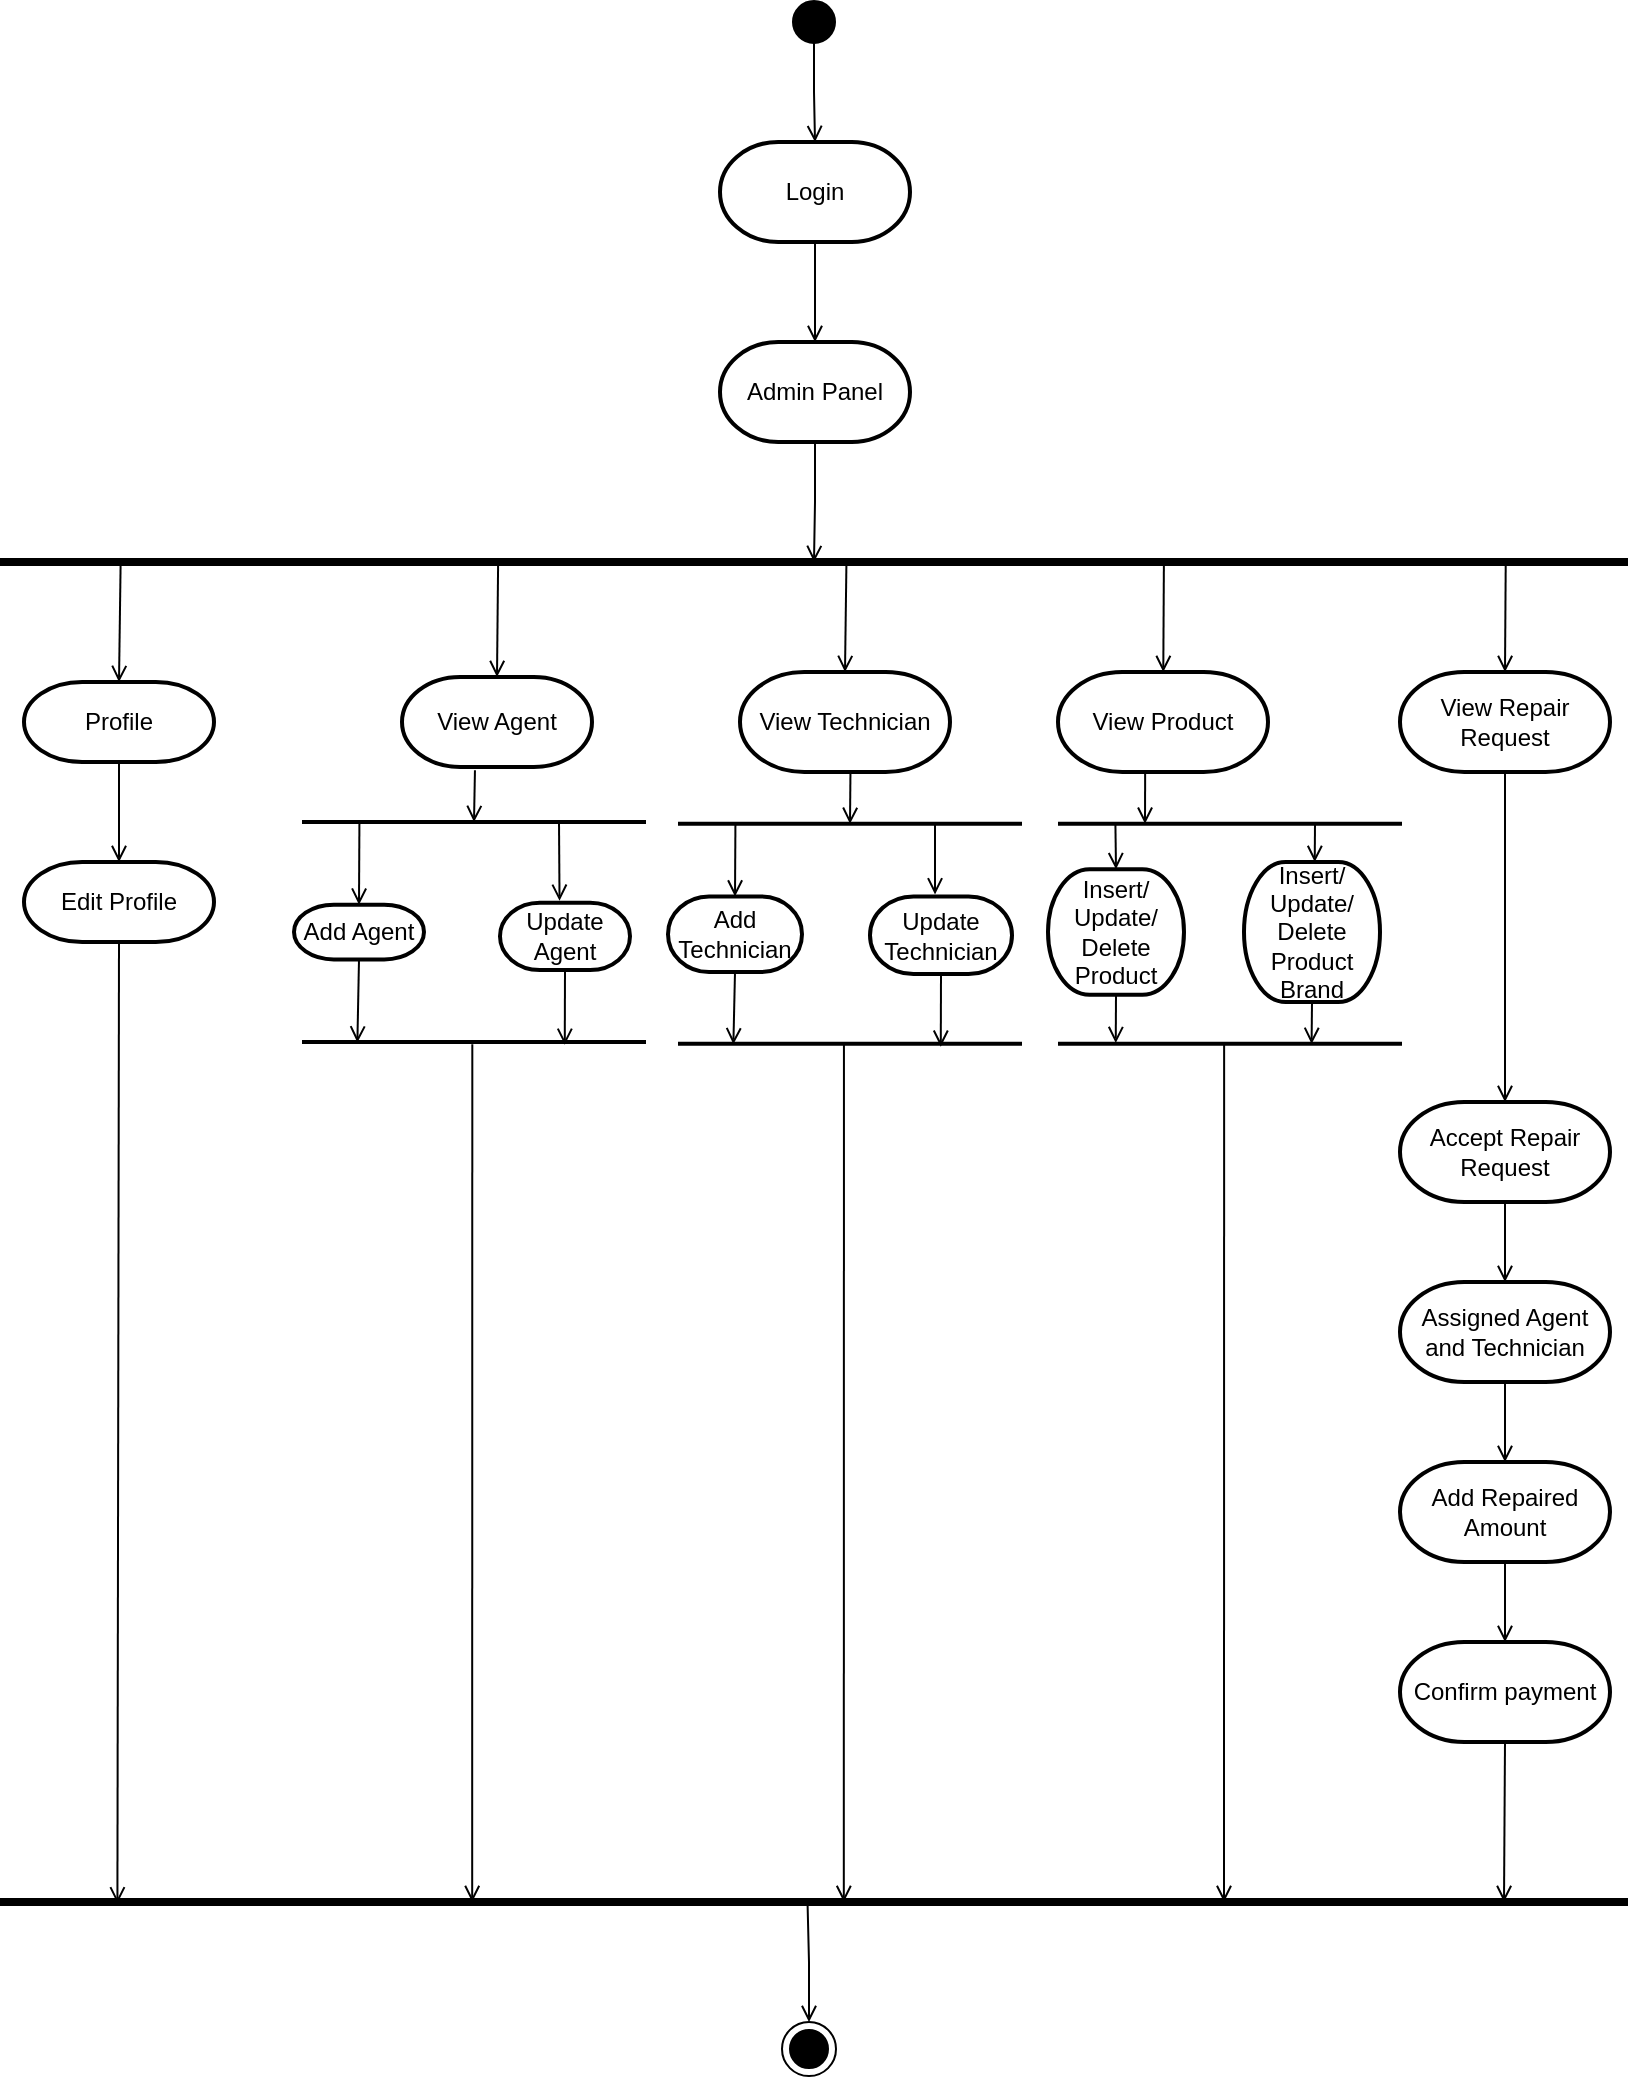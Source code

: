 <mxfile version="20.2.3" type="device"><diagram id="6LHBBgDtrCw6GwXtWPXU" name="Page-1"><mxGraphModel dx="2170" dy="1043" grid="1" gridSize="10" guides="1" tooltips="1" connect="1" arrows="1" fold="1" page="1" pageScale="1" pageWidth="850" pageHeight="1100" math="0" shadow="0"><root><mxCell id="0"/><mxCell id="1" parent="0"/><mxCell id="YWRrKmHCvY8hygIDif1f-5" style="edgeStyle=orthogonalEdgeStyle;rounded=0;orthogonalLoop=1;jettySize=auto;html=1;entryX=0.5;entryY=0;entryDx=0;entryDy=0;entryPerimeter=0;endArrow=open;endFill=0;" parent="1" source="YWRrKmHCvY8hygIDif1f-1" target="YWRrKmHCvY8hygIDif1f-4" edge="1"><mxGeometry relative="1" as="geometry"/></mxCell><mxCell id="YWRrKmHCvY8hygIDif1f-1" value="" style="strokeWidth=2;html=1;shape=mxgraph.flowchart.start_1;whiteSpace=wrap;fillColor=#000000;" parent="1" vertex="1"><mxGeometry x="415" y="23" width="20" height="20" as="geometry"/></mxCell><mxCell id="YWRrKmHCvY8hygIDif1f-7" style="edgeStyle=orthogonalEdgeStyle;rounded=0;orthogonalLoop=1;jettySize=auto;html=1;exitX=0.5;exitY=1;exitDx=0;exitDy=0;exitPerimeter=0;entryX=0.5;entryY=0;entryDx=0;entryDy=0;entryPerimeter=0;endArrow=open;endFill=0;" parent="1" source="YWRrKmHCvY8hygIDif1f-4" target="YWRrKmHCvY8hygIDif1f-6" edge="1"><mxGeometry relative="1" as="geometry"/></mxCell><mxCell id="YWRrKmHCvY8hygIDif1f-4" value="Login" style="strokeWidth=2;html=1;shape=mxgraph.flowchart.terminator;whiteSpace=wrap;fillColor=#FFFFFF;" parent="1" vertex="1"><mxGeometry x="378" y="93" width="95" height="50" as="geometry"/></mxCell><mxCell id="YWRrKmHCvY8hygIDif1f-9" style="edgeStyle=orthogonalEdgeStyle;rounded=0;orthogonalLoop=1;jettySize=auto;html=1;exitX=0.5;exitY=1;exitDx=0;exitDy=0;exitPerimeter=0;endArrow=open;endFill=0;entryX=0;entryY=0.5;entryDx=0;entryDy=0;" parent="1" source="YWRrKmHCvY8hygIDif1f-6" target="YWRrKmHCvY8hygIDif1f-10" edge="1"><mxGeometry relative="1" as="geometry"><mxPoint x="426" y="303" as="targetPoint"/></mxGeometry></mxCell><mxCell id="YWRrKmHCvY8hygIDif1f-6" value="Admin Panel" style="strokeWidth=2;html=1;shape=mxgraph.flowchart.terminator;whiteSpace=wrap;fillColor=#FFFFFF;" parent="1" vertex="1"><mxGeometry x="378" y="193" width="95" height="50" as="geometry"/></mxCell><mxCell id="YWRrKmHCvY8hygIDif1f-10" value="" style="shape=partialRectangle;whiteSpace=wrap;html=1;top=0;bottom=0;fillColor=none;direction=south;strokeWidth=4;" parent="1" vertex="1"><mxGeometry x="20" y="303" width="810" height="670" as="geometry"/></mxCell><mxCell id="YWRrKmHCvY8hygIDif1f-16" value="Profile" style="strokeWidth=2;html=1;shape=mxgraph.flowchart.terminator;whiteSpace=wrap;fillColor=#FFFFFF;" parent="1" vertex="1"><mxGeometry x="30" y="363" width="95" height="40" as="geometry"/></mxCell><mxCell id="YWRrKmHCvY8hygIDif1f-18" value="View Agent" style="strokeWidth=2;html=1;shape=mxgraph.flowchart.terminator;whiteSpace=wrap;fillColor=#FFFFFF;" parent="1" vertex="1"><mxGeometry x="219" y="360.5" width="95" height="45" as="geometry"/></mxCell><mxCell id="YWRrKmHCvY8hygIDif1f-19" value="View Technician" style="strokeWidth=2;html=1;shape=mxgraph.flowchart.terminator;whiteSpace=wrap;fillColor=#FFFFFF;" parent="1" vertex="1"><mxGeometry x="388" y="358" width="105" height="50" as="geometry"/></mxCell><mxCell id="YWRrKmHCvY8hygIDif1f-20" value="View Repair Request" style="strokeWidth=2;html=1;shape=mxgraph.flowchart.terminator;whiteSpace=wrap;fillColor=#FFFFFF;" parent="1" vertex="1"><mxGeometry x="718" y="358" width="105" height="50" as="geometry"/></mxCell><mxCell id="YWRrKmHCvY8hygIDif1f-21" value="View Product" style="strokeWidth=2;html=1;shape=mxgraph.flowchart.terminator;whiteSpace=wrap;fillColor=#FFFFFF;" parent="1" vertex="1"><mxGeometry x="547" y="358" width="105" height="50" as="geometry"/></mxCell><mxCell id="YWRrKmHCvY8hygIDif1f-25" value="" style="endArrow=none;html=1;rounded=0;entryX=0;entryY=0.928;entryDx=0;entryDy=0;entryPerimeter=0;exitX=0.5;exitY=0;exitDx=0;exitDy=0;exitPerimeter=0;endFill=0;startArrow=open;startFill=0;" parent="1" source="YWRrKmHCvY8hygIDif1f-16" target="YWRrKmHCvY8hygIDif1f-10" edge="1"><mxGeometry width="50" height="50" relative="1" as="geometry"><mxPoint x="110" y="723" as="sourcePoint"/><mxPoint x="160" y="673" as="targetPoint"/></mxGeometry></mxCell><mxCell id="6MFiCT8MAsXbhNTwN8tk-2" value="Edit Profile" style="strokeWidth=2;html=1;shape=mxgraph.flowchart.terminator;whiteSpace=wrap;fillColor=#FFFFFF;" vertex="1" parent="1"><mxGeometry x="30" y="453" width="95" height="40" as="geometry"/></mxCell><mxCell id="6MFiCT8MAsXbhNTwN8tk-3" value="" style="endArrow=none;html=1;rounded=0;entryX=0.5;entryY=1;entryDx=0;entryDy=0;entryPerimeter=0;exitX=0.5;exitY=0;exitDx=0;exitDy=0;exitPerimeter=0;endFill=0;startArrow=open;startFill=0;" edge="1" parent="1" source="6MFiCT8MAsXbhNTwN8tk-2" target="YWRrKmHCvY8hygIDif1f-16"><mxGeometry width="50" height="50" relative="1" as="geometry"><mxPoint x="77.09" y="473" as="sourcePoint"/><mxPoint x="77.91" y="413.0" as="targetPoint"/></mxGeometry></mxCell><mxCell id="6MFiCT8MAsXbhNTwN8tk-4" value="" style="endArrow=none;html=1;rounded=0;entryX=0.002;entryY=0.695;entryDx=0;entryDy=0;entryPerimeter=0;exitX=0.5;exitY=0;exitDx=0;exitDy=0;exitPerimeter=0;endFill=0;startArrow=open;startFill=0;" edge="1" parent="1" source="YWRrKmHCvY8hygIDif1f-18" target="YWRrKmHCvY8hygIDif1f-10"><mxGeometry width="50" height="50" relative="1" as="geometry"><mxPoint x="267.09" y="373" as="sourcePoint"/><mxPoint x="267.91" y="313" as="targetPoint"/></mxGeometry></mxCell><mxCell id="6MFiCT8MAsXbhNTwN8tk-5" value="" style="endArrow=none;html=1;rounded=0;entryX=0.002;entryY=0.48;entryDx=0;entryDy=0;entryPerimeter=0;endFill=0;startArrow=open;startFill=0;exitX=0.5;exitY=0;exitDx=0;exitDy=0;exitPerimeter=0;" edge="1" parent="1" source="YWRrKmHCvY8hygIDif1f-19" target="YWRrKmHCvY8hygIDif1f-10"><mxGeometry width="50" height="50" relative="1" as="geometry"><mxPoint x="441" y="363" as="sourcePoint"/><mxPoint x="442.21" y="314.34" as="targetPoint"/></mxGeometry></mxCell><mxCell id="6MFiCT8MAsXbhNTwN8tk-6" value="" style="endArrow=none;html=1;rounded=0;entryX=-0.003;entryY=0.284;entryDx=0;entryDy=0;entryPerimeter=0;endFill=0;startArrow=open;startFill=0;" edge="1" parent="1" source="YWRrKmHCvY8hygIDif1f-21" target="YWRrKmHCvY8hygIDif1f-10"><mxGeometry width="50" height="50" relative="1" as="geometry"><mxPoint x="611.3" y="376.66" as="sourcePoint"/><mxPoint x="610" y="323.0" as="targetPoint"/></mxGeometry></mxCell><mxCell id="6MFiCT8MAsXbhNTwN8tk-7" value="" style="endArrow=none;html=1;rounded=0;entryX=-0.001;entryY=0.073;entryDx=0;entryDy=0;entryPerimeter=0;endFill=0;startArrow=open;startFill=0;exitX=0.5;exitY=0;exitDx=0;exitDy=0;exitPerimeter=0;" edge="1" parent="1" source="YWRrKmHCvY8hygIDif1f-20" target="YWRrKmHCvY8hygIDif1f-10"><mxGeometry width="50" height="50" relative="1" as="geometry"><mxPoint x="772.21" y="380.01" as="sourcePoint"/><mxPoint x="772.53" y="323" as="targetPoint"/></mxGeometry></mxCell><mxCell id="6MFiCT8MAsXbhNTwN8tk-8" value="" style="shape=partialRectangle;whiteSpace=wrap;html=1;top=0;bottom=0;fillColor=none;direction=south;strokeWidth=2;" vertex="1" parent="1"><mxGeometry x="170" y="433" width="170" height="110" as="geometry"/></mxCell><mxCell id="6MFiCT8MAsXbhNTwN8tk-9" value="Add Agent" style="strokeWidth=2;html=1;shape=mxgraph.flowchart.terminator;whiteSpace=wrap;fillColor=#FFFFFF;" vertex="1" parent="1"><mxGeometry x="165" y="474.32" width="65" height="27.37" as="geometry"/></mxCell><mxCell id="6MFiCT8MAsXbhNTwN8tk-10" value="Update Agent" style="strokeWidth=2;html=1;shape=mxgraph.flowchart.terminator;whiteSpace=wrap;fillColor=#FFFFFF;" vertex="1" parent="1"><mxGeometry x="268" y="473.32" width="65" height="33.69" as="geometry"/></mxCell><mxCell id="6MFiCT8MAsXbhNTwN8tk-11" value="" style="endArrow=none;html=1;rounded=0;entryX=0.384;entryY=1.035;entryDx=0;entryDy=0;entryPerimeter=0;exitX=0;exitY=0.5;exitDx=0;exitDy=0;endFill=0;startArrow=open;startFill=0;" edge="1" parent="1" source="6MFiCT8MAsXbhNTwN8tk-8" target="YWRrKmHCvY8hygIDif1f-18"><mxGeometry width="50" height="50" relative="1" as="geometry"><mxPoint x="269.8" y="458" as="sourcePoint"/><mxPoint x="269.8" y="408" as="targetPoint"/></mxGeometry></mxCell><mxCell id="6MFiCT8MAsXbhNTwN8tk-12" value="" style="endArrow=none;html=1;rounded=0;entryX=0.002;entryY=0.837;entryDx=0;entryDy=0;entryPerimeter=0;exitX=0.5;exitY=0;exitDx=0;exitDy=0;endFill=0;startArrow=open;startFill=0;exitPerimeter=0;" edge="1" parent="1" source="6MFiCT8MAsXbhNTwN8tk-9" target="6MFiCT8MAsXbhNTwN8tk-8"><mxGeometry width="50" height="50" relative="1" as="geometry"><mxPoint x="202.78" y="516.68" as="sourcePoint"/><mxPoint x="202.225" y="470.08" as="targetPoint"/></mxGeometry></mxCell><mxCell id="6MFiCT8MAsXbhNTwN8tk-13" value="" style="endArrow=none;html=1;rounded=0;exitX=0.458;exitY=-0.027;exitDx=0;exitDy=0;endFill=0;startArrow=open;startFill=0;exitPerimeter=0;entryX=0;entryY=0.25;entryDx=0;entryDy=0;" edge="1" parent="1" source="6MFiCT8MAsXbhNTwN8tk-10" target="6MFiCT8MAsXbhNTwN8tk-8"><mxGeometry width="50" height="50" relative="1" as="geometry"><mxPoint x="322.3" y="499.31" as="sourcePoint"/><mxPoint x="322.3" y="463" as="targetPoint"/></mxGeometry></mxCell><mxCell id="6MFiCT8MAsXbhNTwN8tk-14" value="" style="endArrow=none;html=1;rounded=0;entryX=0.5;entryY=1;entryDx=0;entryDy=0;entryPerimeter=0;exitX=1.002;exitY=0.843;exitDx=0;exitDy=0;endFill=0;startArrow=open;startFill=0;exitPerimeter=0;" edge="1" parent="1" source="6MFiCT8MAsXbhNTwN8tk-8" target="6MFiCT8MAsXbhNTwN8tk-9"><mxGeometry width="50" height="50" relative="1" as="geometry"><mxPoint x="202.3" y="552.77" as="sourcePoint"/><mxPoint x="202.4" y="516.68" as="targetPoint"/></mxGeometry></mxCell><mxCell id="6MFiCT8MAsXbhNTwN8tk-15" value="" style="endArrow=none;html=1;rounded=0;entryX=0.5;entryY=1;entryDx=0;entryDy=0;entryPerimeter=0;exitX=1.013;exitY=0.233;exitDx=0;exitDy=0;endFill=0;startArrow=open;startFill=0;exitPerimeter=0;" edge="1" parent="1" source="6MFiCT8MAsXbhNTwN8tk-8" target="6MFiCT8MAsXbhNTwN8tk-10"><mxGeometry width="50" height="50" relative="1" as="geometry"><mxPoint x="322.95" y="573.22" as="sourcePoint"/><mxPoint x="324.05" y="526.68" as="targetPoint"/></mxGeometry></mxCell><mxCell id="6MFiCT8MAsXbhNTwN8tk-25" value="" style="shape=partialRectangle;whiteSpace=wrap;html=1;top=0;bottom=0;fillColor=none;direction=south;strokeWidth=2;" vertex="1" parent="1"><mxGeometry x="358" y="433.92" width="170" height="110" as="geometry"/></mxCell><mxCell id="6MFiCT8MAsXbhNTwN8tk-26" value="Add Technician" style="strokeWidth=2;html=1;shape=mxgraph.flowchart.terminator;whiteSpace=wrap;fillColor=#FFFFFF;" vertex="1" parent="1"><mxGeometry x="352" y="470.24" width="67" height="37.76" as="geometry"/></mxCell><mxCell id="6MFiCT8MAsXbhNTwN8tk-27" value="Update Technician" style="strokeWidth=2;html=1;shape=mxgraph.flowchart.terminator;whiteSpace=wrap;fillColor=#FFFFFF;" vertex="1" parent="1"><mxGeometry x="453" y="470.24" width="71" height="38.76" as="geometry"/></mxCell><mxCell id="6MFiCT8MAsXbhNTwN8tk-28" value="" style="endArrow=none;html=1;rounded=0;exitX=0;exitY=0.5;exitDx=0;exitDy=0;endFill=0;startArrow=open;startFill=0;entryX=0.526;entryY=1.001;entryDx=0;entryDy=0;entryPerimeter=0;" edge="1" parent="1" source="6MFiCT8MAsXbhNTwN8tk-25" target="YWRrKmHCvY8hygIDif1f-19"><mxGeometry width="50" height="50" relative="1" as="geometry"><mxPoint x="457.8" y="458.92" as="sourcePoint"/><mxPoint x="440" y="403" as="targetPoint"/></mxGeometry></mxCell><mxCell id="6MFiCT8MAsXbhNTwN8tk-29" value="" style="endArrow=none;html=1;rounded=0;entryX=0.002;entryY=0.837;entryDx=0;entryDy=0;entryPerimeter=0;exitX=0.5;exitY=0;exitDx=0;exitDy=0;endFill=0;startArrow=open;startFill=0;exitPerimeter=0;" edge="1" parent="1" source="6MFiCT8MAsXbhNTwN8tk-26" target="6MFiCT8MAsXbhNTwN8tk-25"><mxGeometry width="50" height="50" relative="1" as="geometry"><mxPoint x="390.78" y="517.6" as="sourcePoint"/><mxPoint x="390.225" y="471" as="targetPoint"/></mxGeometry></mxCell><mxCell id="6MFiCT8MAsXbhNTwN8tk-30" value="" style="endArrow=none;html=1;rounded=0;exitX=0.458;exitY=-0.027;exitDx=0;exitDy=0;endFill=0;startArrow=open;startFill=0;exitPerimeter=0;entryX=0;entryY=0.25;entryDx=0;entryDy=0;" edge="1" parent="1" source="6MFiCT8MAsXbhNTwN8tk-27" target="6MFiCT8MAsXbhNTwN8tk-25"><mxGeometry width="50" height="50" relative="1" as="geometry"><mxPoint x="510.3" y="500.23" as="sourcePoint"/><mxPoint x="510.3" y="463.92" as="targetPoint"/></mxGeometry></mxCell><mxCell id="6MFiCT8MAsXbhNTwN8tk-31" value="" style="endArrow=none;html=1;rounded=0;entryX=0.5;entryY=1;entryDx=0;entryDy=0;entryPerimeter=0;exitX=1.002;exitY=0.843;exitDx=0;exitDy=0;endFill=0;startArrow=open;startFill=0;exitPerimeter=0;" edge="1" parent="1" source="6MFiCT8MAsXbhNTwN8tk-25" target="6MFiCT8MAsXbhNTwN8tk-26"><mxGeometry width="50" height="50" relative="1" as="geometry"><mxPoint x="390.3" y="553.69" as="sourcePoint"/><mxPoint x="390.4" y="517.6" as="targetPoint"/></mxGeometry></mxCell><mxCell id="6MFiCT8MAsXbhNTwN8tk-32" value="" style="endArrow=none;html=1;rounded=0;entryX=0.5;entryY=1;entryDx=0;entryDy=0;entryPerimeter=0;exitX=1.013;exitY=0.233;exitDx=0;exitDy=0;endFill=0;startArrow=open;startFill=0;exitPerimeter=0;" edge="1" parent="1" source="6MFiCT8MAsXbhNTwN8tk-25" target="6MFiCT8MAsXbhNTwN8tk-27"><mxGeometry width="50" height="50" relative="1" as="geometry"><mxPoint x="510.95" y="574.14" as="sourcePoint"/><mxPoint x="512.05" y="527.6" as="targetPoint"/></mxGeometry></mxCell><mxCell id="6MFiCT8MAsXbhNTwN8tk-34" value="" style="shape=partialRectangle;whiteSpace=wrap;html=1;top=0;bottom=0;fillColor=none;direction=south;strokeWidth=2;" vertex="1" parent="1"><mxGeometry x="548" y="433.87" width="170" height="110" as="geometry"/></mxCell><mxCell id="6MFiCT8MAsXbhNTwN8tk-35" value="Insert/ Update/ Delete Product" style="strokeWidth=2;html=1;shape=mxgraph.flowchart.terminator;whiteSpace=wrap;fillColor=#FFFFFF;" vertex="1" parent="1"><mxGeometry x="542" y="456.59" width="68" height="62.81" as="geometry"/></mxCell><mxCell id="6MFiCT8MAsXbhNTwN8tk-37" value="" style="endArrow=none;html=1;rounded=0;exitX=0;exitY=0.75;exitDx=0;exitDy=0;endFill=0;startArrow=open;startFill=0;entryX=0.415;entryY=1.016;entryDx=0;entryDy=0;entryPerimeter=0;" edge="1" parent="1" source="6MFiCT8MAsXbhNTwN8tk-34" target="YWRrKmHCvY8hygIDif1f-21"><mxGeometry width="50" height="50" relative="1" as="geometry"><mxPoint x="647.8" y="458.87" as="sourcePoint"/><mxPoint x="633.23" y="408.0" as="targetPoint"/></mxGeometry></mxCell><mxCell id="6MFiCT8MAsXbhNTwN8tk-38" value="" style="endArrow=none;html=1;rounded=0;entryX=0.002;entryY=0.837;entryDx=0;entryDy=0;entryPerimeter=0;exitX=0.5;exitY=0;exitDx=0;exitDy=0;endFill=0;startArrow=open;startFill=0;exitPerimeter=0;" edge="1" parent="1" source="6MFiCT8MAsXbhNTwN8tk-35" target="6MFiCT8MAsXbhNTwN8tk-34"><mxGeometry width="50" height="50" relative="1" as="geometry"><mxPoint x="580.78" y="517.55" as="sourcePoint"/><mxPoint x="580.225" y="470.95" as="targetPoint"/></mxGeometry></mxCell><mxCell id="6MFiCT8MAsXbhNTwN8tk-39" value="" style="endArrow=none;html=1;rounded=0;endFill=0;startArrow=open;startFill=0;entryX=0;entryY=0.25;entryDx=0;entryDy=0;exitX=0.52;exitY=0;exitDx=0;exitDy=0;exitPerimeter=0;" edge="1" parent="1" source="6MFiCT8MAsXbhNTwN8tk-42" target="6MFiCT8MAsXbhNTwN8tk-34"><mxGeometry width="50" height="50" relative="1" as="geometry"><mxPoint x="676" y="453" as="sourcePoint"/><mxPoint x="700.3" y="463.87" as="targetPoint"/></mxGeometry></mxCell><mxCell id="6MFiCT8MAsXbhNTwN8tk-40" value="" style="endArrow=none;html=1;rounded=0;entryX=0.5;entryY=1;entryDx=0;entryDy=0;entryPerimeter=0;exitX=0.997;exitY=0.836;exitDx=0;exitDy=0;endFill=0;startArrow=open;startFill=0;exitPerimeter=0;" edge="1" parent="1" source="6MFiCT8MAsXbhNTwN8tk-34" target="6MFiCT8MAsXbhNTwN8tk-35"><mxGeometry width="50" height="50" relative="1" as="geometry"><mxPoint x="580.3" y="553.64" as="sourcePoint"/><mxPoint x="580.4" y="517.55" as="targetPoint"/></mxGeometry></mxCell><mxCell id="6MFiCT8MAsXbhNTwN8tk-41" value="" style="endArrow=none;html=1;rounded=0;entryX=0.5;entryY=1;entryDx=0;entryDy=0;entryPerimeter=0;exitX=1.001;exitY=0.26;exitDx=0;exitDy=0;endFill=0;startArrow=open;startFill=0;exitPerimeter=0;" edge="1" parent="1" source="6MFiCT8MAsXbhNTwN8tk-34" target="6MFiCT8MAsXbhNTwN8tk-42"><mxGeometry width="50" height="50" relative="1" as="geometry"><mxPoint x="700.95" y="574.09" as="sourcePoint"/><mxPoint x="678.5" y="508.95" as="targetPoint"/></mxGeometry></mxCell><mxCell id="6MFiCT8MAsXbhNTwN8tk-42" value="Insert/ Update/ Delete Product Brand" style="strokeWidth=2;html=1;shape=mxgraph.flowchart.terminator;whiteSpace=wrap;fillColor=#FFFFFF;" vertex="1" parent="1"><mxGeometry x="640" y="453" width="68" height="70" as="geometry"/></mxCell><mxCell id="6MFiCT8MAsXbhNTwN8tk-43" value="Accept Repair Request" style="strokeWidth=2;html=1;shape=mxgraph.flowchart.terminator;whiteSpace=wrap;fillColor=#FFFFFF;" vertex="1" parent="1"><mxGeometry x="718" y="573" width="105" height="50" as="geometry"/></mxCell><mxCell id="6MFiCT8MAsXbhNTwN8tk-44" value="" style="endArrow=none;html=1;rounded=0;entryX=0.5;entryY=1;entryDx=0;entryDy=0;entryPerimeter=0;endFill=0;startArrow=open;startFill=0;exitX=0.5;exitY=0;exitDx=0;exitDy=0;exitPerimeter=0;" edge="1" parent="1" source="6MFiCT8MAsXbhNTwN8tk-43" target="YWRrKmHCvY8hygIDif1f-20"><mxGeometry width="50" height="50" relative="1" as="geometry"><mxPoint x="770.21" y="474.32" as="sourcePoint"/><mxPoint x="770.53" y="417.31" as="targetPoint"/></mxGeometry></mxCell><mxCell id="6MFiCT8MAsXbhNTwN8tk-45" value="Assigned Agent and Technician" style="strokeWidth=2;html=1;shape=mxgraph.flowchart.terminator;whiteSpace=wrap;fillColor=#FFFFFF;" vertex="1" parent="1"><mxGeometry x="718" y="663" width="105" height="50" as="geometry"/></mxCell><mxCell id="6MFiCT8MAsXbhNTwN8tk-46" value="" style="endArrow=none;html=1;rounded=0;entryX=0.5;entryY=1;entryDx=0;entryDy=0;entryPerimeter=0;endFill=0;startArrow=open;startFill=0;" edge="1" parent="1" source="6MFiCT8MAsXbhNTwN8tk-45" target="6MFiCT8MAsXbhNTwN8tk-43"><mxGeometry width="50" height="50" relative="1" as="geometry"><mxPoint x="585.88" y="553.54" as="sourcePoint"/><mxPoint x="586" y="529.4" as="targetPoint"/></mxGeometry></mxCell><mxCell id="6MFiCT8MAsXbhNTwN8tk-47" value="Add Repaired Amount" style="strokeWidth=2;html=1;shape=mxgraph.flowchart.terminator;whiteSpace=wrap;fillColor=#FFFFFF;" vertex="1" parent="1"><mxGeometry x="718" y="753" width="105" height="50" as="geometry"/></mxCell><mxCell id="6MFiCT8MAsXbhNTwN8tk-48" value="" style="endArrow=none;html=1;rounded=0;endFill=0;startArrow=open;startFill=0;entryX=0.5;entryY=1;entryDx=0;entryDy=0;entryPerimeter=0;exitX=0.5;exitY=0;exitDx=0;exitDy=0;exitPerimeter=0;" edge="1" parent="1" source="6MFiCT8MAsXbhNTwN8tk-47" target="6MFiCT8MAsXbhNTwN8tk-45"><mxGeometry width="50" height="50" relative="1" as="geometry"><mxPoint x="770.21" y="753" as="sourcePoint"/><mxPoint x="770" y="713" as="targetPoint"/></mxGeometry></mxCell><mxCell id="6MFiCT8MAsXbhNTwN8tk-49" value="Confirm payment" style="strokeWidth=2;html=1;shape=mxgraph.flowchart.terminator;whiteSpace=wrap;fillColor=#FFFFFF;" vertex="1" parent="1"><mxGeometry x="718" y="843" width="105" height="50" as="geometry"/></mxCell><mxCell id="6MFiCT8MAsXbhNTwN8tk-50" value="" style="endArrow=none;html=1;rounded=0;endFill=0;startArrow=open;startFill=0;exitX=0.5;exitY=0;exitDx=0;exitDy=0;exitPerimeter=0;entryX=0.5;entryY=1;entryDx=0;entryDy=0;entryPerimeter=0;" edge="1" parent="1" source="6MFiCT8MAsXbhNTwN8tk-49" target="6MFiCT8MAsXbhNTwN8tk-47"><mxGeometry width="50" height="50" relative="1" as="geometry"><mxPoint x="770.3" y="843" as="sourcePoint"/><mxPoint x="770" y="803" as="targetPoint"/></mxGeometry></mxCell><mxCell id="6MFiCT8MAsXbhNTwN8tk-51" value="" style="endArrow=none;html=1;rounded=0;endFill=0;startArrow=open;startFill=0;exitX=1;exitY=0.711;exitDx=0;exitDy=0;exitPerimeter=0;entryX=1.01;entryY=0.505;entryDx=0;entryDy=0;entryPerimeter=0;" edge="1" parent="1" source="YWRrKmHCvY8hygIDif1f-10" target="6MFiCT8MAsXbhNTwN8tk-8"><mxGeometry width="50" height="50" relative="1" as="geometry"><mxPoint x="254.29" y="708" as="sourcePoint"/><mxPoint x="254" y="553" as="targetPoint"/></mxGeometry></mxCell><mxCell id="6MFiCT8MAsXbhNTwN8tk-52" value="" style="endArrow=none;html=1;rounded=0;endFill=0;startArrow=open;startFill=0;exitX=1;exitY=0.711;exitDx=0;exitDy=0;exitPerimeter=0;entryX=1.01;entryY=0.505;entryDx=0;entryDy=0;entryPerimeter=0;" edge="1" parent="1"><mxGeometry width="50" height="50" relative="1" as="geometry"><mxPoint x="439.91" y="973" as="sourcePoint"/><mxPoint x="439.97" y="544.1" as="targetPoint"/></mxGeometry></mxCell><mxCell id="6MFiCT8MAsXbhNTwN8tk-53" value="" style="endArrow=none;html=1;rounded=0;endFill=0;startArrow=open;startFill=0;exitX=1;exitY=0.711;exitDx=0;exitDy=0;exitPerimeter=0;entryX=1.01;entryY=0.505;entryDx=0;entryDy=0;entryPerimeter=0;" edge="1" parent="1"><mxGeometry width="50" height="50" relative="1" as="geometry"><mxPoint x="630.0" y="973" as="sourcePoint"/><mxPoint x="630.06" y="544.1" as="targetPoint"/></mxGeometry></mxCell><mxCell id="6MFiCT8MAsXbhNTwN8tk-54" value="" style="endArrow=none;html=1;rounded=0;endFill=0;startArrow=open;startFill=0;entryX=0.5;entryY=1;entryDx=0;entryDy=0;entryPerimeter=0;" edge="1" parent="1" target="6MFiCT8MAsXbhNTwN8tk-49"><mxGeometry width="50" height="50" relative="1" as="geometry"><mxPoint x="770" y="973" as="sourcePoint"/><mxPoint x="673.47" y="583.0" as="targetPoint"/></mxGeometry></mxCell><mxCell id="6MFiCT8MAsXbhNTwN8tk-55" value="" style="endArrow=none;html=1;rounded=0;endFill=0;startArrow=open;startFill=0;exitX=1.001;exitY=0.93;exitDx=0;exitDy=0;exitPerimeter=0;entryX=0.5;entryY=1;entryDx=0;entryDy=0;entryPerimeter=0;" edge="1" parent="1" source="YWRrKmHCvY8hygIDif1f-10" target="6MFiCT8MAsXbhNTwN8tk-2"><mxGeometry width="50" height="50" relative="1" as="geometry"><mxPoint x="76.79" y="930.59" as="sourcePoint"/><mxPoint x="76.85" y="501.69" as="targetPoint"/></mxGeometry></mxCell><mxCell id="6MFiCT8MAsXbhNTwN8tk-57" style="edgeStyle=orthogonalEdgeStyle;rounded=0;orthogonalLoop=1;jettySize=auto;html=1;entryX=1;entryY=0.504;entryDx=0;entryDy=0;entryPerimeter=0;endArrow=none;endFill=0;startArrow=open;startFill=0;" edge="1" parent="1" source="6MFiCT8MAsXbhNTwN8tk-56" target="YWRrKmHCvY8hygIDif1f-10"><mxGeometry relative="1" as="geometry"/></mxCell><mxCell id="6MFiCT8MAsXbhNTwN8tk-56" value="" style="ellipse;html=1;shape=endState;fillColor=#000000;strokeColor=#000000;" vertex="1" parent="1"><mxGeometry x="409" y="1033" width="27" height="27" as="geometry"/></mxCell></root></mxGraphModel></diagram></mxfile>